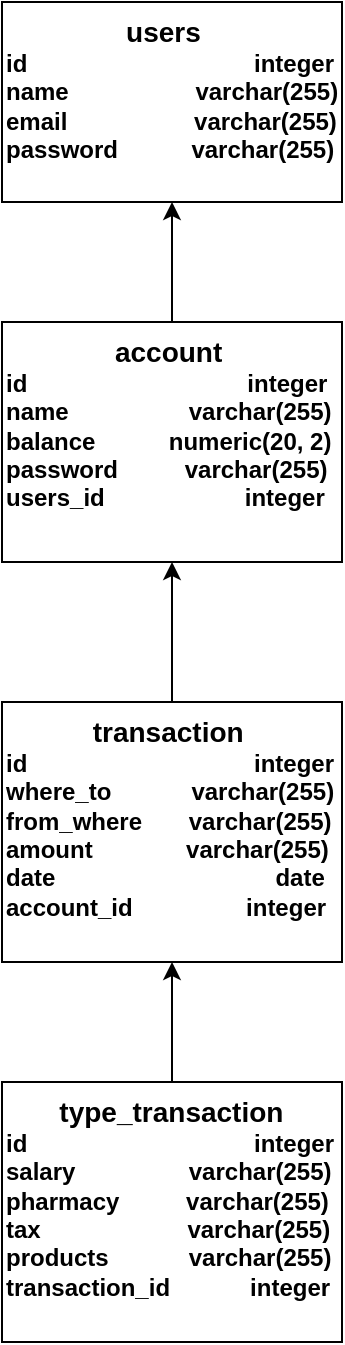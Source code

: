 <mxfile version="10.6.5" type="github"><diagram id="LnacNyWTvyfRDmgNIcEk" name="Page-1"><mxGraphModel dx="840" dy="484" grid="1" gridSize="10" guides="1" tooltips="1" connect="1" arrows="1" fold="1" page="1" pageScale="1" pageWidth="827" pageHeight="1169" math="0" shadow="0"><root><mxCell id="0"/><mxCell id="1" parent="0"/><mxCell id="j7QwsDHBEkOV3YnxY3o7-10" value="&lt;b&gt;&lt;font&gt;&amp;nbsp; &amp;nbsp; &amp;nbsp; &amp;nbsp; &amp;nbsp; &amp;nbsp; &amp;nbsp; &amp;nbsp; &amp;nbsp; &lt;font style=&quot;font-size: 14px&quot;&gt;users&lt;/font&gt;&lt;br&gt;id&amp;nbsp; &amp;nbsp; &amp;nbsp; &amp;nbsp; &amp;nbsp; &amp;nbsp; &amp;nbsp; &amp;nbsp; &amp;nbsp; &amp;nbsp; &amp;nbsp; &amp;nbsp; &amp;nbsp; &amp;nbsp; &amp;nbsp; &amp;nbsp; &amp;nbsp; integer&lt;br&gt;name&amp;nbsp; &amp;nbsp; &amp;nbsp; &amp;nbsp; &amp;nbsp; &amp;nbsp; &amp;nbsp; &amp;nbsp; &amp;nbsp; &amp;nbsp;varchar(255)&lt;br&gt;&lt;/font&gt;&lt;/b&gt;&lt;b&gt;&lt;font&gt;email&amp;nbsp; &amp;nbsp; &amp;nbsp; &amp;nbsp; &amp;nbsp; &amp;nbsp; &amp;nbsp; &amp;nbsp; &amp;nbsp; &amp;nbsp;varchar(255)&lt;br&gt;password&amp;nbsp; &amp;nbsp; &amp;nbsp; &amp;nbsp; &amp;nbsp; &amp;nbsp;&lt;/font&gt;&lt;/b&gt;&lt;b&gt;varchar(255)&lt;/b&gt;&lt;b&gt;&lt;font&gt;&lt;br&gt;&lt;/font&gt;&lt;/b&gt;&lt;b&gt;&lt;font&gt;&lt;br&gt;&lt;br&gt;&lt;/font&gt;&lt;/b&gt;" style="rounded=0;whiteSpace=wrap;html=1;horizontal=1;verticalAlign=top;align=left;" vertex="1" parent="1"><mxGeometry x="240" y="20" width="170" height="100" as="geometry"/></mxCell><mxCell id="j7QwsDHBEkOV3YnxY3o7-16" value="&lt;b&gt;&lt;font style=&quot;font-size: 14px&quot;&gt;&amp;nbsp; &amp;nbsp; &amp;nbsp; &amp;nbsp; &amp;nbsp; &amp;nbsp; &amp;nbsp; account&lt;/font&gt;&lt;br&gt;id&amp;nbsp; &amp;nbsp; &amp;nbsp; &amp;nbsp; &amp;nbsp; &amp;nbsp; &amp;nbsp; &amp;nbsp; &amp;nbsp; &amp;nbsp; &amp;nbsp; &amp;nbsp; &amp;nbsp; &amp;nbsp; &amp;nbsp; &amp;nbsp; &amp;nbsp;integer&lt;br&gt;name&amp;nbsp; &amp;nbsp; &amp;nbsp; &amp;nbsp; &amp;nbsp; &amp;nbsp; &amp;nbsp; &amp;nbsp; &amp;nbsp; varchar(255)&lt;br&gt;&lt;/b&gt;&lt;b&gt;balance&amp;nbsp; &amp;nbsp; &amp;nbsp; &amp;nbsp; &amp;nbsp; &amp;nbsp;numeric(20, 2)&lt;br&gt;password&amp;nbsp; &amp;nbsp; &amp;nbsp; &amp;nbsp; &amp;nbsp;&amp;nbsp;&lt;/b&gt;&lt;b&gt;varchar(255)&lt;br&gt;&lt;/b&gt;&lt;b&gt;users_id&amp;nbsp; &amp;nbsp; &amp;nbsp; &amp;nbsp; &amp;nbsp; &amp;nbsp; &amp;nbsp; &amp;nbsp; &amp;nbsp; &amp;nbsp; &amp;nbsp;integer&lt;br&gt;&lt;/b&gt;&lt;b&gt;&lt;br&gt;&lt;/b&gt;" style="rounded=0;whiteSpace=wrap;html=1;align=left;verticalAlign=top;" vertex="1" parent="1"><mxGeometry x="240" y="180" width="170" height="120" as="geometry"/></mxCell><mxCell id="j7QwsDHBEkOV3YnxY3o7-18" value="&lt;b&gt;&lt;font&gt;&amp;nbsp; &amp;nbsp; &amp;nbsp; &amp;nbsp; &lt;font style=&quot;font-size: 14px&quot;&gt;type_transaction&lt;/font&gt;&lt;/font&gt;&lt;br&gt;id&amp;nbsp; &amp;nbsp; &amp;nbsp; &amp;nbsp; &amp;nbsp; &amp;nbsp; &amp;nbsp; &amp;nbsp; &amp;nbsp; &amp;nbsp; &amp;nbsp; &amp;nbsp; &amp;nbsp; &amp;nbsp; &amp;nbsp; &amp;nbsp; &amp;nbsp; integer&lt;br&gt;salary&amp;nbsp; &amp;nbsp; &amp;nbsp; &amp;nbsp; &amp;nbsp; &amp;nbsp; &amp;nbsp; &amp;nbsp; &amp;nbsp;varchar(255)&lt;br&gt;&lt;/b&gt;&lt;b&gt;pharmacy&amp;nbsp; &amp;nbsp; &amp;nbsp; &amp;nbsp; &amp;nbsp; &lt;/b&gt;&lt;b&gt;varchar(255)&lt;/b&gt;&lt;b&gt;&lt;br&gt;tax&amp;nbsp; &amp;nbsp; &amp;nbsp; &amp;nbsp; &amp;nbsp; &amp;nbsp; &amp;nbsp; &amp;nbsp; &amp;nbsp; &amp;nbsp; &amp;nbsp;&amp;nbsp;&lt;/b&gt;&lt;b&gt;varchar(255)&lt;br&gt;&lt;/b&gt;&lt;b&gt;products&amp;nbsp; &amp;nbsp; &amp;nbsp; &amp;nbsp; &amp;nbsp; &amp;nbsp;&amp;nbsp;&lt;/b&gt;&lt;b&gt;varchar(255)&lt;br&gt;transaction_id&amp;nbsp; &amp;nbsp; &amp;nbsp; &amp;nbsp; &amp;nbsp; &amp;nbsp; integer&amp;nbsp;&lt;br&gt;&lt;/b&gt;" style="rounded=0;whiteSpace=wrap;html=1;align=left;verticalAlign=top;" vertex="1" parent="1"><mxGeometry x="240" y="560" width="170" height="130" as="geometry"/></mxCell><mxCell id="j7QwsDHBEkOV3YnxY3o7-20" value="&lt;b&gt;&lt;font&gt;&amp;nbsp; &amp;nbsp; &amp;nbsp; &amp;nbsp; &amp;nbsp; &amp;nbsp; &amp;nbsp;&lt;font style=&quot;font-size: 14px&quot;&gt;transaction&lt;/font&gt;&lt;/font&gt;&lt;br&gt;id&amp;nbsp; &amp;nbsp; &amp;nbsp; &amp;nbsp; &amp;nbsp; &amp;nbsp; &amp;nbsp; &amp;nbsp; &amp;nbsp; &amp;nbsp; &amp;nbsp; &amp;nbsp; &amp;nbsp; &amp;nbsp; &amp;nbsp; &amp;nbsp; &amp;nbsp; integer&lt;br&gt;where_to&amp;nbsp; &amp;nbsp; &amp;nbsp; &amp;nbsp; &amp;nbsp; &amp;nbsp; varchar(255)&lt;br&gt;&lt;/b&gt;&lt;b&gt;from_where&amp;nbsp; &amp;nbsp; &amp;nbsp; &amp;nbsp;&lt;/b&gt;&lt;b&gt;varchar(255)&lt;/b&gt;&lt;b&gt;&lt;br&gt;amount&amp;nbsp; &amp;nbsp; &amp;nbsp; &amp;nbsp; &amp;nbsp; &amp;nbsp; &amp;nbsp;&amp;nbsp;&lt;/b&gt;&lt;b&gt;varchar(255)&lt;br&gt;&lt;/b&gt;&lt;b&gt;date&amp;nbsp; &amp;nbsp; &amp;nbsp; &amp;nbsp; &amp;nbsp; &amp;nbsp; &amp;nbsp; &amp;nbsp; &amp;nbsp; &amp;nbsp; &amp;nbsp; &amp;nbsp; &amp;nbsp; &amp;nbsp; &amp;nbsp; &amp;nbsp; &amp;nbsp;&lt;/b&gt;&lt;b&gt;date&lt;br&gt;account_id&amp;nbsp; &amp;nbsp; &amp;nbsp; &amp;nbsp; &amp;nbsp; &amp;nbsp; &amp;nbsp; &amp;nbsp; &amp;nbsp;integer&amp;nbsp;&lt;/b&gt;" style="rounded=0;whiteSpace=wrap;html=1;align=left;verticalAlign=top;" vertex="1" parent="1"><mxGeometry x="240" y="370" width="170" height="130" as="geometry"/></mxCell><mxCell id="j7QwsDHBEkOV3YnxY3o7-23" value="" style="endArrow=classic;html=1;exitX=0.5;exitY=0;exitDx=0;exitDy=0;" edge="1" parent="1" source="j7QwsDHBEkOV3YnxY3o7-16" target="j7QwsDHBEkOV3YnxY3o7-10"><mxGeometry width="50" height="50" relative="1" as="geometry"><mxPoint x="240" y="760" as="sourcePoint"/><mxPoint x="170" y="330" as="targetPoint"/></mxGeometry></mxCell><mxCell id="j7QwsDHBEkOV3YnxY3o7-24" value="" style="endArrow=classic;html=1;exitX=0.5;exitY=0;exitDx=0;exitDy=0;entryX=0.5;entryY=1;entryDx=0;entryDy=0;" edge="1" parent="1" source="j7QwsDHBEkOV3YnxY3o7-20" target="j7QwsDHBEkOV3YnxY3o7-16"><mxGeometry width="50" height="50" relative="1" as="geometry"><mxPoint x="335" y="190" as="sourcePoint"/><mxPoint x="335" y="130" as="targetPoint"/></mxGeometry></mxCell><mxCell id="j7QwsDHBEkOV3YnxY3o7-25" value="" style="endArrow=classic;html=1;entryX=0.5;entryY=1;entryDx=0;entryDy=0;exitX=0.5;exitY=0;exitDx=0;exitDy=0;" edge="1" parent="1" source="j7QwsDHBEkOV3YnxY3o7-18" target="j7QwsDHBEkOV3YnxY3o7-20"><mxGeometry width="50" height="50" relative="1" as="geometry"><mxPoint x="530" y="530" as="sourcePoint"/><mxPoint x="345" y="140" as="targetPoint"/></mxGeometry></mxCell></root></mxGraphModel></diagram></mxfile>